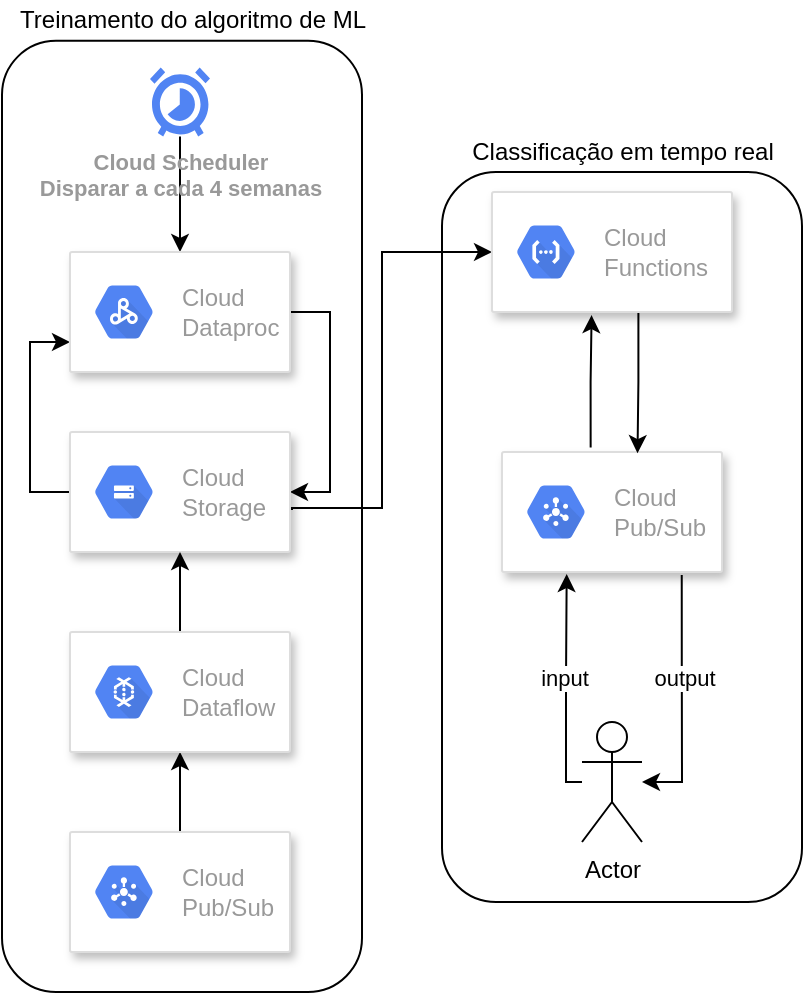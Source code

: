 <mxfile version="15.6.3" type="device"><diagram id="XCHcHNojJSIbRX-iTMHp" name="Page-1"><mxGraphModel dx="1583" dy="561" grid="1" gridSize="10" guides="1" tooltips="1" connect="1" arrows="1" fold="1" page="1" pageScale="1" pageWidth="827" pageHeight="1169" math="0" shadow="0"><root><mxCell id="0"/><mxCell id="1" parent="0"/><mxCell id="GKqlX-lslx2EmWa6uY5L-20" style="edgeStyle=orthogonalEdgeStyle;rounded=0;orthogonalLoop=1;jettySize=auto;html=1;entryX=1;entryY=0.5;entryDx=0;entryDy=0;exitX=1;exitY=0.5;exitDx=0;exitDy=0;" parent="1" source="GKqlX-lslx2EmWa6uY5L-27" target="GKqlX-lslx2EmWa6uY5L-25" edge="1"><mxGeometry relative="1" as="geometry"><mxPoint x="400" y="272.75" as="sourcePoint"/><mxPoint x="339" y="367.25" as="targetPoint"/></mxGeometry></mxCell><mxCell id="GKqlX-lslx2EmWa6uY5L-19" style="edgeStyle=orthogonalEdgeStyle;rounded=0;orthogonalLoop=1;jettySize=auto;html=1;entryX=0;entryY=0.75;entryDx=0;entryDy=0;exitX=0;exitY=0.5;exitDx=0;exitDy=0;" parent="1" source="GKqlX-lslx2EmWa6uY5L-25" target="GKqlX-lslx2EmWa6uY5L-27" edge="1"><mxGeometry relative="1" as="geometry"><mxPoint x="199" y="367.25" as="sourcePoint"/><mxPoint x="250" y="272.75" as="targetPoint"/></mxGeometry></mxCell><mxCell id="ZkYrRhwFk9DgDSWmavHu-2" style="edgeStyle=orthogonalEdgeStyle;rounded=0;orthogonalLoop=1;jettySize=auto;html=1;" edge="1" parent="1" source="GKqlX-lslx2EmWa6uY5L-13" target="GKqlX-lslx2EmWa6uY5L-27"><mxGeometry relative="1" as="geometry"/></mxCell><mxCell id="GKqlX-lslx2EmWa6uY5L-13" value="Cloud Scheduler&lt;br&gt;Disparar a cada 4 semanas" style="html=1;fillColor=#5184F3;strokeColor=none;verticalAlign=top;labelPosition=center;verticalLabelPosition=bottom;align=center;fontSize=11;fontStyle=1;fontColor=#999999;shape=mxgraph.gcp2.cloud_scheduler" parent="1" vertex="1"><mxGeometry x="254" y="167.75" width="30" height="34.5" as="geometry"/></mxCell><mxCell id="bblyxBslMumLWaY-hgzf-4" style="edgeStyle=orthogonalEdgeStyle;rounded=0;orthogonalLoop=1;jettySize=auto;html=1;" parent="1" source="GKqlX-lslx2EmWa6uY5L-23" target="bblyxBslMumLWaY-hgzf-2" edge="1"><mxGeometry relative="1" as="geometry"/></mxCell><mxCell id="GKqlX-lslx2EmWa6uY5L-23" value="" style="strokeColor=#dddddd;shadow=1;strokeWidth=1;rounded=1;absoluteArcSize=1;arcSize=2;" parent="1" vertex="1"><mxGeometry x="214" y="550" width="110" height="60" as="geometry"/></mxCell><mxCell id="GKqlX-lslx2EmWa6uY5L-24" value="Cloud&#10;Pub/Sub" style="sketch=0;dashed=0;connectable=0;html=1;fillColor=#5184F3;strokeColor=none;shape=mxgraph.gcp2.hexIcon;prIcon=cloud_pubsub;part=1;labelPosition=right;verticalLabelPosition=middle;align=left;verticalAlign=middle;spacingLeft=5;fontColor=#999999;fontSize=12;" parent="GKqlX-lslx2EmWa6uY5L-23" vertex="1"><mxGeometry y="0.5" width="44" height="39" relative="1" as="geometry"><mxPoint x="5" y="-19.5" as="offset"/></mxGeometry></mxCell><mxCell id="ZkYrRhwFk9DgDSWmavHu-4" style="edgeStyle=orthogonalEdgeStyle;rounded=0;orthogonalLoop=1;jettySize=auto;html=1;exitX=1.009;exitY=0.65;exitDx=0;exitDy=0;exitPerimeter=0;entryX=0;entryY=0.5;entryDx=0;entryDy=0;" edge="1" parent="1" source="GKqlX-lslx2EmWa6uY5L-25" target="mA6xQDSIvvUKRcE4RmOF-1"><mxGeometry relative="1" as="geometry"><Array as="points"><mxPoint x="325" y="388"/><mxPoint x="370" y="388"/><mxPoint x="370" y="260"/></Array></mxGeometry></mxCell><mxCell id="GKqlX-lslx2EmWa6uY5L-25" value="" style="strokeColor=#dddddd;shadow=1;strokeWidth=1;rounded=1;absoluteArcSize=1;arcSize=2;" parent="1" vertex="1"><mxGeometry x="214" y="350" width="110" height="60" as="geometry"/></mxCell><mxCell id="GKqlX-lslx2EmWa6uY5L-26" value="Cloud&#10;Storage" style="sketch=0;dashed=0;connectable=0;html=1;fillColor=#5184F3;strokeColor=none;shape=mxgraph.gcp2.hexIcon;prIcon=cloud_storage;part=1;labelPosition=right;verticalLabelPosition=middle;align=left;verticalAlign=middle;spacingLeft=5;fontColor=#999999;fontSize=12;" parent="GKqlX-lslx2EmWa6uY5L-25" vertex="1"><mxGeometry y="0.5" width="44" height="39" relative="1" as="geometry"><mxPoint x="5" y="-19.5" as="offset"/></mxGeometry></mxCell><mxCell id="GKqlX-lslx2EmWa6uY5L-27" value="" style="strokeColor=#dddddd;shadow=1;strokeWidth=1;rounded=1;absoluteArcSize=1;arcSize=2;" parent="1" vertex="1"><mxGeometry x="214" y="260" width="110" height="60" as="geometry"/></mxCell><mxCell id="GKqlX-lslx2EmWa6uY5L-28" value="Cloud&#10;Dataproc" style="sketch=0;dashed=0;connectable=0;html=1;fillColor=#5184F3;strokeColor=none;shape=mxgraph.gcp2.hexIcon;prIcon=cloud_dataproc;part=1;labelPosition=right;verticalLabelPosition=middle;align=left;verticalAlign=middle;spacingLeft=5;fontColor=#999999;fontSize=12;" parent="GKqlX-lslx2EmWa6uY5L-27" vertex="1"><mxGeometry y="0.5" width="44" height="39" relative="1" as="geometry"><mxPoint x="5" y="-19.5" as="offset"/></mxGeometry></mxCell><mxCell id="bblyxBslMumLWaY-hgzf-5" style="edgeStyle=orthogonalEdgeStyle;rounded=0;orthogonalLoop=1;jettySize=auto;html=1;entryX=0.5;entryY=1;entryDx=0;entryDy=0;" parent="1" source="bblyxBslMumLWaY-hgzf-2" target="GKqlX-lslx2EmWa6uY5L-25" edge="1"><mxGeometry relative="1" as="geometry"/></mxCell><mxCell id="bblyxBslMumLWaY-hgzf-2" value="" style="strokeColor=#dddddd;shadow=1;strokeWidth=1;rounded=1;absoluteArcSize=1;arcSize=2;" parent="1" vertex="1"><mxGeometry x="214" y="450" width="110" height="60" as="geometry"/></mxCell><mxCell id="bblyxBslMumLWaY-hgzf-3" value="Cloud&#10;Dataflow" style="sketch=0;dashed=0;connectable=0;html=1;fillColor=#5184F3;strokeColor=none;shape=mxgraph.gcp2.hexIcon;prIcon=cloud_dataflow;part=1;labelPosition=right;verticalLabelPosition=middle;align=left;verticalAlign=middle;spacingLeft=5;fontColor=#999999;fontSize=12;" parent="bblyxBslMumLWaY-hgzf-2" vertex="1"><mxGeometry y="0.5" width="44" height="39" relative="1" as="geometry"><mxPoint x="5" y="-19.5" as="offset"/></mxGeometry></mxCell><mxCell id="6e5ElOUsduZjwE_SdMTE-2" value="" style="rounded=1;whiteSpace=wrap;html=1;fillColor=none;" parent="1" vertex="1"><mxGeometry x="400" y="220" width="180" height="365" as="geometry"/></mxCell><mxCell id="6e5ElOUsduZjwE_SdMTE-3" value="Classificação em tempo real" style="text;html=1;align=center;verticalAlign=middle;resizable=0;points=[];autosize=1;strokeColor=none;fillColor=none;" parent="1" vertex="1"><mxGeometry x="405" y="200" width="170" height="20" as="geometry"/></mxCell><mxCell id="6e5ElOUsduZjwE_SdMTE-27" style="edgeStyle=orthogonalEdgeStyle;rounded=0;orthogonalLoop=1;jettySize=auto;html=1;exitX=0.817;exitY=1.025;exitDx=0;exitDy=0;exitPerimeter=0;" parent="1" source="6e5ElOUsduZjwE_SdMTE-4" target="6e5ElOUsduZjwE_SdMTE-21" edge="1"><mxGeometry x="390" y="75" as="geometry"><Array as="points"><mxPoint x="520" y="468"/><mxPoint x="520" y="525"/></Array></mxGeometry></mxCell><mxCell id="6e5ElOUsduZjwE_SdMTE-29" value="output" style="edgeLabel;html=1;align=center;verticalAlign=middle;resizable=0;points=[];" parent="6e5ElOUsduZjwE_SdMTE-27" vertex="1" connectable="0"><mxGeometry relative="1" as="geometry"><mxPoint x="1" y="-11" as="offset"/></mxGeometry></mxCell><mxCell id="mA6xQDSIvvUKRcE4RmOF-4" style="edgeStyle=orthogonalEdgeStyle;rounded=0;orthogonalLoop=1;jettySize=auto;html=1;entryX=0.415;entryY=1.026;entryDx=0;entryDy=0;entryPerimeter=0;exitX=0.403;exitY=-0.037;exitDx=0;exitDy=0;exitPerimeter=0;" parent="1" source="6e5ElOUsduZjwE_SdMTE-4" target="mA6xQDSIvvUKRcE4RmOF-1" edge="1"><mxGeometry relative="1" as="geometry"/></mxCell><mxCell id="6e5ElOUsduZjwE_SdMTE-4" value="" style="strokeColor=#dddddd;shadow=1;strokeWidth=1;rounded=1;absoluteArcSize=1;arcSize=2;" parent="1" vertex="1"><mxGeometry x="430" y="360" width="110" height="60" as="geometry"/></mxCell><mxCell id="6e5ElOUsduZjwE_SdMTE-5" value="Cloud&#10;Pub/Sub" style="sketch=0;dashed=0;connectable=0;html=1;fillColor=#5184F3;strokeColor=none;shape=mxgraph.gcp2.hexIcon;prIcon=cloud_pubsub;part=1;labelPosition=right;verticalLabelPosition=middle;align=left;verticalAlign=middle;spacingLeft=5;fontColor=#999999;fontSize=12;" parent="6e5ElOUsduZjwE_SdMTE-4" vertex="1"><mxGeometry y="0.5" width="44" height="39" relative="1" as="geometry"><mxPoint x="5" y="-19.5" as="offset"/></mxGeometry></mxCell><mxCell id="6e5ElOUsduZjwE_SdMTE-24" style="edgeStyle=orthogonalEdgeStyle;rounded=0;orthogonalLoop=1;jettySize=auto;html=1;entryX=0.294;entryY=1.017;entryDx=0;entryDy=0;entryPerimeter=0;" parent="1" source="6e5ElOUsduZjwE_SdMTE-21" target="6e5ElOUsduZjwE_SdMTE-4" edge="1"><mxGeometry x="390" y="75" as="geometry"><Array as="points"><mxPoint x="462" y="525"/><mxPoint x="462" y="475"/></Array></mxGeometry></mxCell><mxCell id="6e5ElOUsduZjwE_SdMTE-28" value="input" style="edgeLabel;html=1;align=center;verticalAlign=middle;resizable=0;points=[];" parent="6e5ElOUsduZjwE_SdMTE-24" vertex="1" connectable="0"><mxGeometry relative="1" as="geometry"><mxPoint x="-1" y="-4" as="offset"/></mxGeometry></mxCell><mxCell id="6e5ElOUsduZjwE_SdMTE-21" value="Actor" style="shape=umlActor;verticalLabelPosition=bottom;verticalAlign=top;html=1;outlineConnect=0;" parent="1" vertex="1"><mxGeometry x="470" y="495" width="30" height="60" as="geometry"/></mxCell><mxCell id="mA6xQDSIvvUKRcE4RmOF-6" style="edgeStyle=orthogonalEdgeStyle;rounded=0;orthogonalLoop=1;jettySize=auto;html=1;exitX=0.61;exitY=1.002;exitDx=0;exitDy=0;exitPerimeter=0;entryX=0.616;entryY=0.01;entryDx=0;entryDy=0;entryPerimeter=0;" parent="1" source="mA6xQDSIvvUKRcE4RmOF-1" target="6e5ElOUsduZjwE_SdMTE-4" edge="1"><mxGeometry relative="1" as="geometry"/></mxCell><mxCell id="mA6xQDSIvvUKRcE4RmOF-1" value="" style="strokeColor=#dddddd;shadow=1;strokeWidth=1;rounded=1;absoluteArcSize=1;arcSize=2;" parent="1" vertex="1"><mxGeometry x="425" y="230" width="120" height="60" as="geometry"/></mxCell><mxCell id="mA6xQDSIvvUKRcE4RmOF-2" value="Cloud&#10;Functions" style="sketch=0;dashed=0;connectable=0;html=1;fillColor=#5184F3;strokeColor=none;shape=mxgraph.gcp2.hexIcon;prIcon=cloud_functions;part=1;labelPosition=right;verticalLabelPosition=middle;align=left;verticalAlign=middle;spacingLeft=5;fontColor=#999999;fontSize=12;" parent="mA6xQDSIvvUKRcE4RmOF-1" vertex="1"><mxGeometry y="0.5" width="44" height="39" relative="1" as="geometry"><mxPoint x="5" y="-19.5" as="offset"/></mxGeometry></mxCell><mxCell id="GKqlX-lslx2EmWa6uY5L-31" value="" style="rounded=1;whiteSpace=wrap;html=1;fillColor=none;" parent="1" vertex="1"><mxGeometry x="180" y="154.39" width="180" height="475.61" as="geometry"/></mxCell><mxCell id="GKqlX-lslx2EmWa6uY5L-32" value="Treinamento do algoritmo de ML" style="text;html=1;align=center;verticalAlign=middle;resizable=0;points=[];autosize=1;strokeColor=none;fillColor=none;" parent="1" vertex="1"><mxGeometry x="180" y="134.39" width="190" height="20" as="geometry"/></mxCell></root></mxGraphModel></diagram></mxfile>